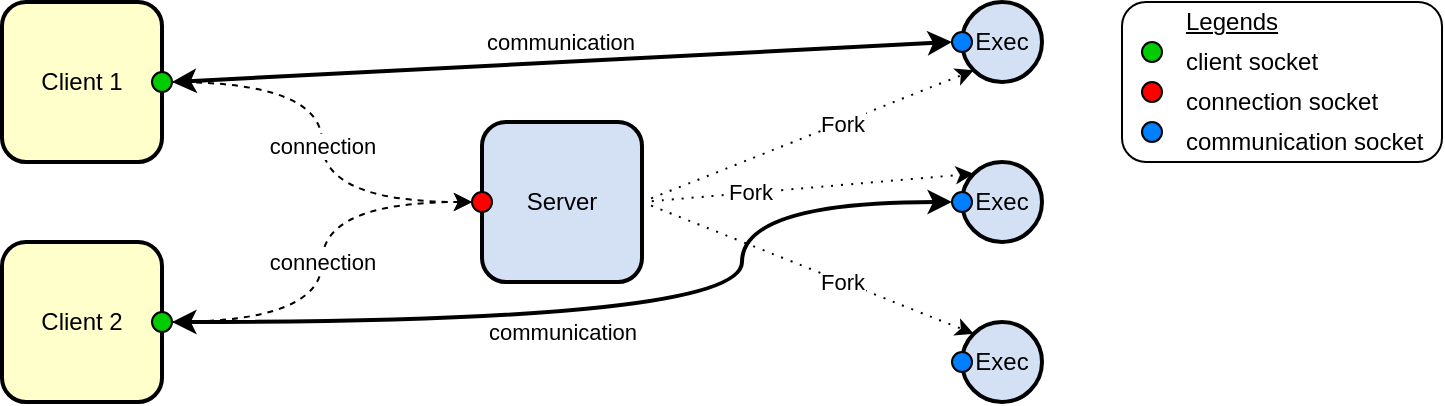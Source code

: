 <mxfile version="17.4.0" type="github"><diagram id="TBNB3XB1Rx7Ae3KMM-3r" name="Page-1"><mxGraphModel dx="1422" dy="771" grid="1" gridSize="10" guides="1" tooltips="1" connect="1" arrows="1" fold="1" page="1" pageScale="1" pageWidth="827" pageHeight="1169" math="0" shadow="0"><root><mxCell id="0"/><mxCell id="1" parent="0"/><mxCell id="DFWitaQUEnhpRLkt19u8-105" value="" style="rounded=1;whiteSpace=wrap;html=1;shadow=0;sketch=0;strokeColor=default;strokeWidth=1;fillColor=default;gradientColor=none;" vertex="1" parent="1"><mxGeometry x="600" y="40" width="160" height="80" as="geometry"/></mxCell><mxCell id="DFWitaQUEnhpRLkt19u8-41" value="Client 1" style="rounded=1;whiteSpace=wrap;html=1;strokeWidth=2;fillColor=#FFFFCC;" vertex="1" parent="1"><mxGeometry x="40" y="40" width="80" height="80" as="geometry"/></mxCell><mxCell id="DFWitaQUEnhpRLkt19u8-42" value="Server" style="rounded=1;whiteSpace=wrap;html=1;strokeWidth=2;fillColor=#D4E1F5;" vertex="1" parent="1"><mxGeometry x="280" y="100" width="80" height="80" as="geometry"/></mxCell><mxCell id="DFWitaQUEnhpRLkt19u8-47" value="Client 2" style="rounded=1;whiteSpace=wrap;html=1;strokeWidth=2;fillColor=#FFFFCC;" vertex="1" parent="1"><mxGeometry x="40" y="160" width="80" height="80" as="geometry"/></mxCell><mxCell id="DFWitaQUEnhpRLkt19u8-66" value="" style="ellipse;whiteSpace=wrap;html=1;aspect=fixed;shadow=0;sketch=0;strokeColor=default;fillColor=#00CC00;gradientColor=none;" vertex="1" parent="1"><mxGeometry x="115" y="75" width="10" height="10" as="geometry"/></mxCell><mxCell id="DFWitaQUEnhpRLkt19u8-67" value="" style="ellipse;whiteSpace=wrap;html=1;aspect=fixed;shadow=0;sketch=0;strokeColor=default;fillColor=#00CC00;gradientColor=none;" vertex="1" parent="1"><mxGeometry x="115" y="195" width="10" height="10" as="geometry"/></mxCell><mxCell id="DFWitaQUEnhpRLkt19u8-69" value="" style="ellipse;whiteSpace=wrap;html=1;aspect=fixed;shadow=0;sketch=0;strokeColor=default;fillColor=#FF0000;gradientColor=none;" vertex="1" parent="1"><mxGeometry x="275" y="135" width="10" height="10" as="geometry"/></mxCell><mxCell id="DFWitaQUEnhpRLkt19u8-74" value="Exec" style="ellipse;whiteSpace=wrap;html=1;aspect=fixed;shadow=0;sketch=0;strokeColor=default;fillColor=#D4E1F5;gradientColor=none;strokeWidth=2;" vertex="1" parent="1"><mxGeometry x="520" y="40" width="40" height="40" as="geometry"/></mxCell><mxCell id="DFWitaQUEnhpRLkt19u8-75" value="Exec" style="ellipse;whiteSpace=wrap;html=1;aspect=fixed;shadow=0;sketch=0;strokeColor=default;fillColor=#D4E1F5;gradientColor=none;strokeWidth=2;" vertex="1" parent="1"><mxGeometry x="520" y="120" width="40" height="40" as="geometry"/></mxCell><mxCell id="DFWitaQUEnhpRLkt19u8-76" value="Exec" style="ellipse;whiteSpace=wrap;html=1;aspect=fixed;shadow=0;sketch=0;strokeColor=default;fillColor=#D4E1F5;gradientColor=none;strokeWidth=2;" vertex="1" parent="1"><mxGeometry x="520" y="200" width="40" height="40" as="geometry"/></mxCell><mxCell id="DFWitaQUEnhpRLkt19u8-77" value="" style="ellipse;whiteSpace=wrap;html=1;aspect=fixed;shadow=0;sketch=0;strokeColor=default;fillColor=#007FFF;gradientColor=none;" vertex="1" parent="1"><mxGeometry x="515" y="55" width="10" height="10" as="geometry"/></mxCell><mxCell id="DFWitaQUEnhpRLkt19u8-78" value="" style="ellipse;whiteSpace=wrap;html=1;aspect=fixed;shadow=0;sketch=0;strokeColor=default;fillColor=#007FFF;gradientColor=none;" vertex="1" parent="1"><mxGeometry x="515" y="135" width="10" height="10" as="geometry"/></mxCell><mxCell id="DFWitaQUEnhpRLkt19u8-79" value="" style="ellipse;whiteSpace=wrap;html=1;aspect=fixed;shadow=0;sketch=0;strokeColor=default;fillColor=#007FFF;gradientColor=none;" vertex="1" parent="1"><mxGeometry x="515" y="215" width="10" height="10" as="geometry"/></mxCell><mxCell id="DFWitaQUEnhpRLkt19u8-81" value="" style="endArrow=classic;html=1;rounded=0;strokeColor=default;strokeWidth=2;entryX=0;entryY=0.5;entryDx=0;entryDy=0;exitX=1;exitY=0.5;exitDx=0;exitDy=0;startArrow=classic;startFill=1;" edge="1" parent="1" source="DFWitaQUEnhpRLkt19u8-66" target="DFWitaQUEnhpRLkt19u8-77"><mxGeometry width="50" height="50" relative="1" as="geometry"><mxPoint x="130" y="80" as="sourcePoint"/><mxPoint x="370" y="180" as="targetPoint"/></mxGeometry></mxCell><mxCell id="DFWitaQUEnhpRLkt19u8-94" value="communication" style="edgeLabel;html=1;align=center;verticalAlign=middle;resizable=0;points=[];" vertex="1" connectable="0" parent="DFWitaQUEnhpRLkt19u8-81"><mxGeometry x="0.109" y="-3" relative="1" as="geometry"><mxPoint x="-23" y="-12" as="offset"/></mxGeometry></mxCell><mxCell id="DFWitaQUEnhpRLkt19u8-82" value="" style="endArrow=classic;html=1;rounded=0;strokeColor=default;strokeWidth=2;exitX=1;exitY=0.5;exitDx=0;exitDy=0;entryX=0;entryY=0.5;entryDx=0;entryDy=0;startArrow=classic;startFill=1;edgeStyle=orthogonalEdgeStyle;curved=1;" edge="1" parent="1" source="DFWitaQUEnhpRLkt19u8-67" target="DFWitaQUEnhpRLkt19u8-78"><mxGeometry width="50" height="50" relative="1" as="geometry"><mxPoint x="320" y="230" as="sourcePoint"/><mxPoint x="370" y="180" as="targetPoint"/><Array as="points"><mxPoint x="410" y="200"/><mxPoint x="410" y="140"/></Array></mxGeometry></mxCell><mxCell id="DFWitaQUEnhpRLkt19u8-83" value="" style="endArrow=classic;html=1;rounded=0;strokeColor=default;strokeWidth=1;exitX=1;exitY=0.5;exitDx=0;exitDy=0;entryX=0;entryY=0.5;entryDx=0;entryDy=0;dashed=1;edgeStyle=orthogonalEdgeStyle;curved=1;" edge="1" parent="1" source="DFWitaQUEnhpRLkt19u8-66" target="DFWitaQUEnhpRLkt19u8-69"><mxGeometry width="50" height="50" relative="1" as="geometry"><mxPoint x="320" y="230" as="sourcePoint"/><mxPoint x="370" y="180" as="targetPoint"/></mxGeometry></mxCell><mxCell id="DFWitaQUEnhpRLkt19u8-92" value="connection" style="edgeLabel;html=1;align=center;verticalAlign=middle;resizable=0;points=[];" vertex="1" connectable="0" parent="DFWitaQUEnhpRLkt19u8-83"><mxGeometry x="-0.088" y="-8" relative="1" as="geometry"><mxPoint x="8" y="11" as="offset"/></mxGeometry></mxCell><mxCell id="DFWitaQUEnhpRLkt19u8-84" value="" style="endArrow=classic;html=1;rounded=0;dashed=1;strokeColor=default;strokeWidth=1;exitX=1;exitY=0.5;exitDx=0;exitDy=0;entryX=0;entryY=0.5;entryDx=0;entryDy=0;edgeStyle=orthogonalEdgeStyle;curved=1;" edge="1" parent="1" source="DFWitaQUEnhpRLkt19u8-67" target="DFWitaQUEnhpRLkt19u8-69"><mxGeometry width="50" height="50" relative="1" as="geometry"><mxPoint x="320" y="230" as="sourcePoint"/><mxPoint x="370" y="180" as="targetPoint"/></mxGeometry></mxCell><mxCell id="DFWitaQUEnhpRLkt19u8-85" value="" style="endArrow=classic;html=1;rounded=0;dashed=1;strokeColor=default;strokeWidth=1;curved=1;exitX=1;exitY=0.5;exitDx=0;exitDy=0;entryX=0;entryY=1;entryDx=0;entryDy=0;dashPattern=1 4;" edge="1" parent="1" source="DFWitaQUEnhpRLkt19u8-42" target="DFWitaQUEnhpRLkt19u8-74"><mxGeometry width="50" height="50" relative="1" as="geometry"><mxPoint x="280" y="230" as="sourcePoint"/><mxPoint x="330" y="180" as="targetPoint"/></mxGeometry></mxCell><mxCell id="DFWitaQUEnhpRLkt19u8-89" value="Fork" style="edgeLabel;html=1;align=center;verticalAlign=middle;resizable=0;points=[];" vertex="1" connectable="0" parent="DFWitaQUEnhpRLkt19u8-85"><mxGeometry x="0.167" y="-3" relative="1" as="geometry"><mxPoint x="2" y="-4" as="offset"/></mxGeometry></mxCell><mxCell id="DFWitaQUEnhpRLkt19u8-86" value="" style="endArrow=classic;html=1;rounded=0;dashed=1;dashPattern=1 4;strokeColor=default;strokeWidth=1;curved=1;exitX=1;exitY=0.5;exitDx=0;exitDy=0;entryX=0;entryY=0;entryDx=0;entryDy=0;" edge="1" parent="1" source="DFWitaQUEnhpRLkt19u8-42" target="DFWitaQUEnhpRLkt19u8-76"><mxGeometry width="50" height="50" relative="1" as="geometry"><mxPoint x="280" y="230" as="sourcePoint"/><mxPoint x="430" y="210" as="targetPoint"/></mxGeometry></mxCell><mxCell id="DFWitaQUEnhpRLkt19u8-87" value="" style="endArrow=classic;html=1;rounded=0;dashed=1;dashPattern=1 4;strokeColor=default;strokeWidth=1;curved=1;exitX=1;exitY=0.5;exitDx=0;exitDy=0;entryX=0;entryY=0;entryDx=0;entryDy=0;" edge="1" parent="1" source="DFWitaQUEnhpRLkt19u8-42" target="DFWitaQUEnhpRLkt19u8-75"><mxGeometry width="50" height="50" relative="1" as="geometry"><mxPoint x="280" y="230" as="sourcePoint"/><mxPoint x="330" y="180" as="targetPoint"/></mxGeometry></mxCell><mxCell id="DFWitaQUEnhpRLkt19u8-90" value="Fork" style="edgeLabel;html=1;align=center;verticalAlign=middle;resizable=0;points=[];" vertex="1" connectable="0" parent="1"><mxGeometry x="414.002" y="134.998" as="geometry"/></mxCell><mxCell id="DFWitaQUEnhpRLkt19u8-91" value="Fork" style="edgeLabel;html=1;align=center;verticalAlign=middle;resizable=0;points=[];" vertex="1" connectable="0" parent="1"><mxGeometry x="460.002" y="179.998" as="geometry"/></mxCell><mxCell id="DFWitaQUEnhpRLkt19u8-93" value="connection" style="edgeLabel;html=1;align=center;verticalAlign=middle;resizable=0;points=[];" vertex="1" connectable="0" parent="1"><mxGeometry x="200" y="170" as="geometry"/></mxCell><mxCell id="DFWitaQUEnhpRLkt19u8-95" value="communication" style="edgeLabel;html=1;align=center;verticalAlign=middle;resizable=0;points=[];" vertex="1" connectable="0" parent="1"><mxGeometry x="320.001" y="205.001" as="geometry"/></mxCell><mxCell id="DFWitaQUEnhpRLkt19u8-96" value="" style="ellipse;whiteSpace=wrap;html=1;aspect=fixed;shadow=0;sketch=0;strokeColor=default;fillColor=#007FFF;gradientColor=none;" vertex="1" parent="1"><mxGeometry x="610" y="100" width="10" height="10" as="geometry"/></mxCell><mxCell id="DFWitaQUEnhpRLkt19u8-97" value="" style="ellipse;whiteSpace=wrap;html=1;aspect=fixed;shadow=0;sketch=0;strokeColor=default;fillColor=#FF0000;gradientColor=none;" vertex="1" parent="1"><mxGeometry x="610" y="80" width="10" height="10" as="geometry"/></mxCell><mxCell id="DFWitaQUEnhpRLkt19u8-98" value="" style="ellipse;whiteSpace=wrap;html=1;aspect=fixed;shadow=0;sketch=0;strokeColor=default;fillColor=#00CC00;gradientColor=none;" vertex="1" parent="1"><mxGeometry x="610" y="60" width="10" height="10" as="geometry"/></mxCell><mxCell id="DFWitaQUEnhpRLkt19u8-101" value="client socket" style="text;html=1;strokeColor=none;fillColor=none;align=left;verticalAlign=middle;whiteSpace=wrap;rounded=0;shadow=0;sketch=0;" vertex="1" parent="1"><mxGeometry x="630" y="60" width="100" height="20" as="geometry"/></mxCell><mxCell id="DFWitaQUEnhpRLkt19u8-102" value="connection socket" style="text;html=1;strokeColor=none;fillColor=none;align=left;verticalAlign=middle;whiteSpace=wrap;rounded=0;shadow=0;sketch=0;" vertex="1" parent="1"><mxGeometry x="630" y="80" width="100" height="20" as="geometry"/></mxCell><mxCell id="DFWitaQUEnhpRLkt19u8-103" value="communication socket" style="text;html=1;strokeColor=none;fillColor=none;align=left;verticalAlign=middle;whiteSpace=wrap;rounded=0;shadow=0;sketch=0;" vertex="1" parent="1"><mxGeometry x="630" y="100" width="130" height="20" as="geometry"/></mxCell><mxCell id="DFWitaQUEnhpRLkt19u8-104" value="&lt;u&gt;Legends&lt;/u&gt;" style="text;html=1;strokeColor=none;fillColor=none;align=left;verticalAlign=middle;whiteSpace=wrap;rounded=0;shadow=0;sketch=0;" vertex="1" parent="1"><mxGeometry x="630" y="40" width="100" height="20" as="geometry"/></mxCell></root></mxGraphModel></diagram></mxfile>